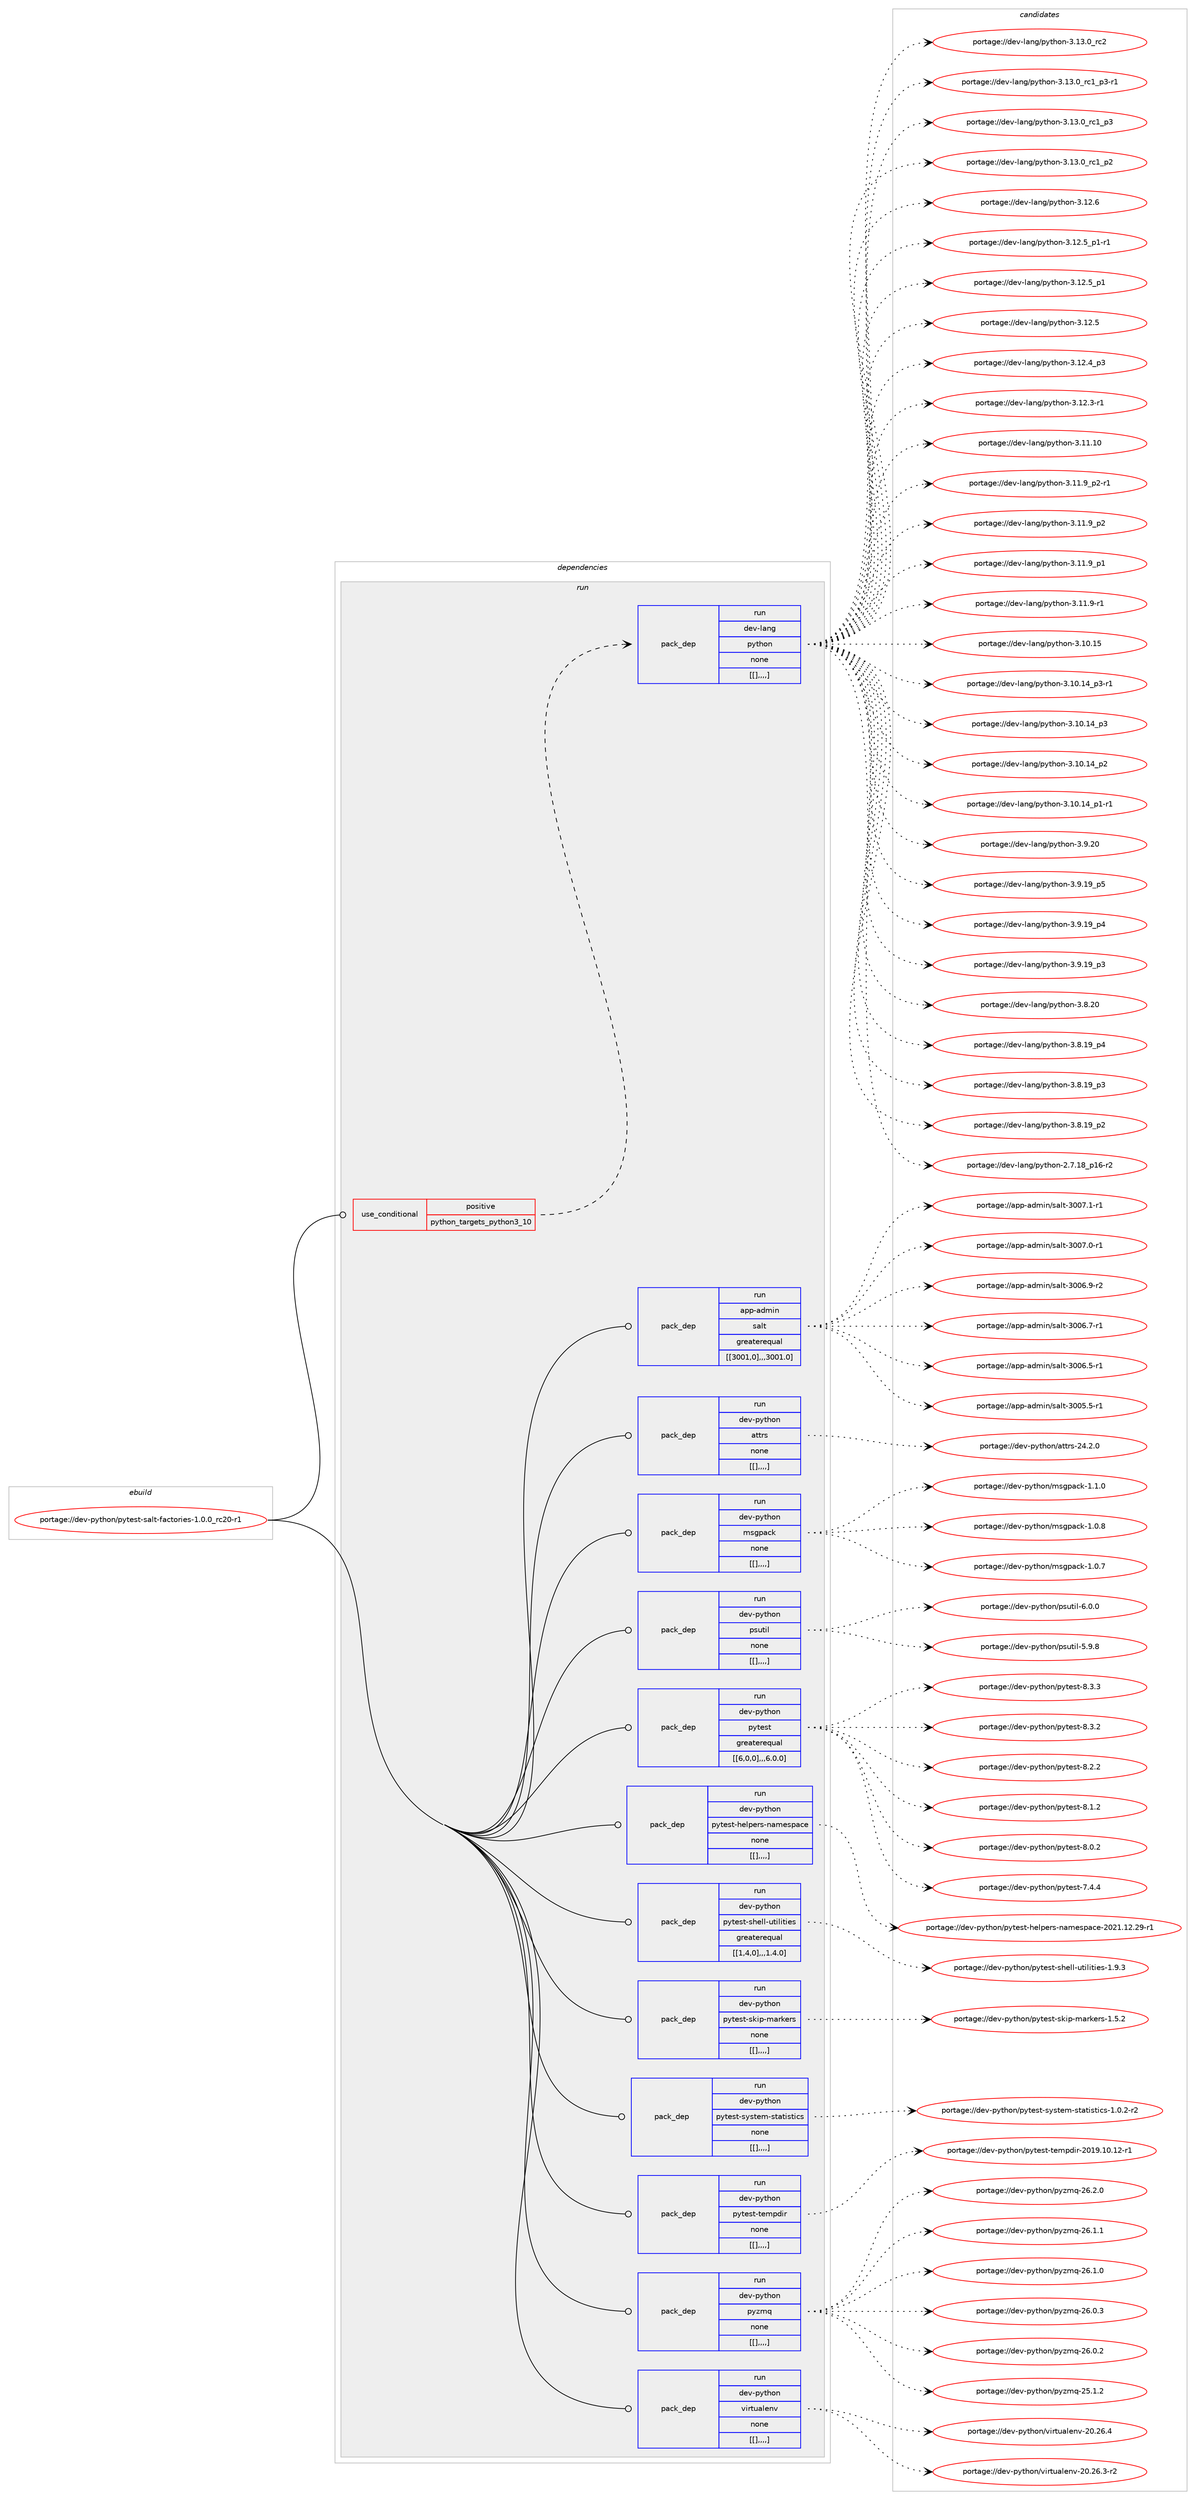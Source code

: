 digraph prolog {

# *************
# Graph options
# *************

newrank=true;
concentrate=true;
compound=true;
graph [rankdir=LR,fontname=Helvetica,fontsize=10,ranksep=1.5];#, ranksep=2.5, nodesep=0.2];
edge  [arrowhead=vee];
node  [fontname=Helvetica,fontsize=10];

# **********
# The ebuild
# **********

subgraph cluster_leftcol {
color=gray;
label=<<i>ebuild</i>>;
id [label="portage://dev-python/pytest-salt-factories-1.0.0_rc20-r1", color=red, width=4, href="../dev-python/pytest-salt-factories-1.0.0_rc20-r1.svg"];
}

# ****************
# The dependencies
# ****************

subgraph cluster_midcol {
color=gray;
label=<<i>dependencies</i>>;
subgraph cluster_compile {
fillcolor="#eeeeee";
style=filled;
label=<<i>compile</i>>;
}
subgraph cluster_compileandrun {
fillcolor="#eeeeee";
style=filled;
label=<<i>compile and run</i>>;
}
subgraph cluster_run {
fillcolor="#eeeeee";
style=filled;
label=<<i>run</i>>;
subgraph cond38994 {
dependency161311 [label=<<TABLE BORDER="0" CELLBORDER="1" CELLSPACING="0" CELLPADDING="4"><TR><TD ROWSPAN="3" CELLPADDING="10">use_conditional</TD></TR><TR><TD>positive</TD></TR><TR><TD>python_targets_python3_10</TD></TR></TABLE>>, shape=none, color=red];
subgraph pack121060 {
dependency161312 [label=<<TABLE BORDER="0" CELLBORDER="1" CELLSPACING="0" CELLPADDING="4" WIDTH="220"><TR><TD ROWSPAN="6" CELLPADDING="30">pack_dep</TD></TR><TR><TD WIDTH="110">run</TD></TR><TR><TD>dev-lang</TD></TR><TR><TD>python</TD></TR><TR><TD>none</TD></TR><TR><TD>[[],,,,]</TD></TR></TABLE>>, shape=none, color=blue];
}
dependency161311:e -> dependency161312:w [weight=20,style="dashed",arrowhead="vee"];
}
id:e -> dependency161311:w [weight=20,style="solid",arrowhead="odot"];
subgraph pack121061 {
dependency161313 [label=<<TABLE BORDER="0" CELLBORDER="1" CELLSPACING="0" CELLPADDING="4" WIDTH="220"><TR><TD ROWSPAN="6" CELLPADDING="30">pack_dep</TD></TR><TR><TD WIDTH="110">run</TD></TR><TR><TD>app-admin</TD></TR><TR><TD>salt</TD></TR><TR><TD>greaterequal</TD></TR><TR><TD>[[3001,0],,,3001.0]</TD></TR></TABLE>>, shape=none, color=blue];
}
id:e -> dependency161313:w [weight=20,style="solid",arrowhead="odot"];
subgraph pack121062 {
dependency161314 [label=<<TABLE BORDER="0" CELLBORDER="1" CELLSPACING="0" CELLPADDING="4" WIDTH="220"><TR><TD ROWSPAN="6" CELLPADDING="30">pack_dep</TD></TR><TR><TD WIDTH="110">run</TD></TR><TR><TD>dev-python</TD></TR><TR><TD>attrs</TD></TR><TR><TD>none</TD></TR><TR><TD>[[],,,,]</TD></TR></TABLE>>, shape=none, color=blue];
}
id:e -> dependency161314:w [weight=20,style="solid",arrowhead="odot"];
subgraph pack121063 {
dependency161315 [label=<<TABLE BORDER="0" CELLBORDER="1" CELLSPACING="0" CELLPADDING="4" WIDTH="220"><TR><TD ROWSPAN="6" CELLPADDING="30">pack_dep</TD></TR><TR><TD WIDTH="110">run</TD></TR><TR><TD>dev-python</TD></TR><TR><TD>msgpack</TD></TR><TR><TD>none</TD></TR><TR><TD>[[],,,,]</TD></TR></TABLE>>, shape=none, color=blue];
}
id:e -> dependency161315:w [weight=20,style="solid",arrowhead="odot"];
subgraph pack121064 {
dependency161316 [label=<<TABLE BORDER="0" CELLBORDER="1" CELLSPACING="0" CELLPADDING="4" WIDTH="220"><TR><TD ROWSPAN="6" CELLPADDING="30">pack_dep</TD></TR><TR><TD WIDTH="110">run</TD></TR><TR><TD>dev-python</TD></TR><TR><TD>psutil</TD></TR><TR><TD>none</TD></TR><TR><TD>[[],,,,]</TD></TR></TABLE>>, shape=none, color=blue];
}
id:e -> dependency161316:w [weight=20,style="solid",arrowhead="odot"];
subgraph pack121065 {
dependency161317 [label=<<TABLE BORDER="0" CELLBORDER="1" CELLSPACING="0" CELLPADDING="4" WIDTH="220"><TR><TD ROWSPAN="6" CELLPADDING="30">pack_dep</TD></TR><TR><TD WIDTH="110">run</TD></TR><TR><TD>dev-python</TD></TR><TR><TD>pytest</TD></TR><TR><TD>greaterequal</TD></TR><TR><TD>[[6,0,0],,,6.0.0]</TD></TR></TABLE>>, shape=none, color=blue];
}
id:e -> dependency161317:w [weight=20,style="solid",arrowhead="odot"];
subgraph pack121066 {
dependency161318 [label=<<TABLE BORDER="0" CELLBORDER="1" CELLSPACING="0" CELLPADDING="4" WIDTH="220"><TR><TD ROWSPAN="6" CELLPADDING="30">pack_dep</TD></TR><TR><TD WIDTH="110">run</TD></TR><TR><TD>dev-python</TD></TR><TR><TD>pytest-helpers-namespace</TD></TR><TR><TD>none</TD></TR><TR><TD>[[],,,,]</TD></TR></TABLE>>, shape=none, color=blue];
}
id:e -> dependency161318:w [weight=20,style="solid",arrowhead="odot"];
subgraph pack121067 {
dependency161319 [label=<<TABLE BORDER="0" CELLBORDER="1" CELLSPACING="0" CELLPADDING="4" WIDTH="220"><TR><TD ROWSPAN="6" CELLPADDING="30">pack_dep</TD></TR><TR><TD WIDTH="110">run</TD></TR><TR><TD>dev-python</TD></TR><TR><TD>pytest-shell-utilities</TD></TR><TR><TD>greaterequal</TD></TR><TR><TD>[[1,4,0],,,1.4.0]</TD></TR></TABLE>>, shape=none, color=blue];
}
id:e -> dependency161319:w [weight=20,style="solid",arrowhead="odot"];
subgraph pack121068 {
dependency161320 [label=<<TABLE BORDER="0" CELLBORDER="1" CELLSPACING="0" CELLPADDING="4" WIDTH="220"><TR><TD ROWSPAN="6" CELLPADDING="30">pack_dep</TD></TR><TR><TD WIDTH="110">run</TD></TR><TR><TD>dev-python</TD></TR><TR><TD>pytest-skip-markers</TD></TR><TR><TD>none</TD></TR><TR><TD>[[],,,,]</TD></TR></TABLE>>, shape=none, color=blue];
}
id:e -> dependency161320:w [weight=20,style="solid",arrowhead="odot"];
subgraph pack121069 {
dependency161321 [label=<<TABLE BORDER="0" CELLBORDER="1" CELLSPACING="0" CELLPADDING="4" WIDTH="220"><TR><TD ROWSPAN="6" CELLPADDING="30">pack_dep</TD></TR><TR><TD WIDTH="110">run</TD></TR><TR><TD>dev-python</TD></TR><TR><TD>pytest-system-statistics</TD></TR><TR><TD>none</TD></TR><TR><TD>[[],,,,]</TD></TR></TABLE>>, shape=none, color=blue];
}
id:e -> dependency161321:w [weight=20,style="solid",arrowhead="odot"];
subgraph pack121070 {
dependency161322 [label=<<TABLE BORDER="0" CELLBORDER="1" CELLSPACING="0" CELLPADDING="4" WIDTH="220"><TR><TD ROWSPAN="6" CELLPADDING="30">pack_dep</TD></TR><TR><TD WIDTH="110">run</TD></TR><TR><TD>dev-python</TD></TR><TR><TD>pytest-tempdir</TD></TR><TR><TD>none</TD></TR><TR><TD>[[],,,,]</TD></TR></TABLE>>, shape=none, color=blue];
}
id:e -> dependency161322:w [weight=20,style="solid",arrowhead="odot"];
subgraph pack121071 {
dependency161323 [label=<<TABLE BORDER="0" CELLBORDER="1" CELLSPACING="0" CELLPADDING="4" WIDTH="220"><TR><TD ROWSPAN="6" CELLPADDING="30">pack_dep</TD></TR><TR><TD WIDTH="110">run</TD></TR><TR><TD>dev-python</TD></TR><TR><TD>pyzmq</TD></TR><TR><TD>none</TD></TR><TR><TD>[[],,,,]</TD></TR></TABLE>>, shape=none, color=blue];
}
id:e -> dependency161323:w [weight=20,style="solid",arrowhead="odot"];
subgraph pack121072 {
dependency161324 [label=<<TABLE BORDER="0" CELLBORDER="1" CELLSPACING="0" CELLPADDING="4" WIDTH="220"><TR><TD ROWSPAN="6" CELLPADDING="30">pack_dep</TD></TR><TR><TD WIDTH="110">run</TD></TR><TR><TD>dev-python</TD></TR><TR><TD>virtualenv</TD></TR><TR><TD>none</TD></TR><TR><TD>[[],,,,]</TD></TR></TABLE>>, shape=none, color=blue];
}
id:e -> dependency161324:w [weight=20,style="solid",arrowhead="odot"];
}
}

# **************
# The candidates
# **************

subgraph cluster_choices {
rank=same;
color=gray;
label=<<i>candidates</i>>;

subgraph choice121060 {
color=black;
nodesep=1;
choice10010111845108971101034711212111610411111045514649514648951149950 [label="portage://dev-lang/python-3.13.0_rc2", color=red, width=4,href="../dev-lang/python-3.13.0_rc2.svg"];
choice1001011184510897110103471121211161041111104551464951464895114994995112514511449 [label="portage://dev-lang/python-3.13.0_rc1_p3-r1", color=red, width=4,href="../dev-lang/python-3.13.0_rc1_p3-r1.svg"];
choice100101118451089711010347112121116104111110455146495146489511499499511251 [label="portage://dev-lang/python-3.13.0_rc1_p3", color=red, width=4,href="../dev-lang/python-3.13.0_rc1_p3.svg"];
choice100101118451089711010347112121116104111110455146495146489511499499511250 [label="portage://dev-lang/python-3.13.0_rc1_p2", color=red, width=4,href="../dev-lang/python-3.13.0_rc1_p2.svg"];
choice10010111845108971101034711212111610411111045514649504654 [label="portage://dev-lang/python-3.12.6", color=red, width=4,href="../dev-lang/python-3.12.6.svg"];
choice1001011184510897110103471121211161041111104551464950465395112494511449 [label="portage://dev-lang/python-3.12.5_p1-r1", color=red, width=4,href="../dev-lang/python-3.12.5_p1-r1.svg"];
choice100101118451089711010347112121116104111110455146495046539511249 [label="portage://dev-lang/python-3.12.5_p1", color=red, width=4,href="../dev-lang/python-3.12.5_p1.svg"];
choice10010111845108971101034711212111610411111045514649504653 [label="portage://dev-lang/python-3.12.5", color=red, width=4,href="../dev-lang/python-3.12.5.svg"];
choice100101118451089711010347112121116104111110455146495046529511251 [label="portage://dev-lang/python-3.12.4_p3", color=red, width=4,href="../dev-lang/python-3.12.4_p3.svg"];
choice100101118451089711010347112121116104111110455146495046514511449 [label="portage://dev-lang/python-3.12.3-r1", color=red, width=4,href="../dev-lang/python-3.12.3-r1.svg"];
choice1001011184510897110103471121211161041111104551464949464948 [label="portage://dev-lang/python-3.11.10", color=red, width=4,href="../dev-lang/python-3.11.10.svg"];
choice1001011184510897110103471121211161041111104551464949465795112504511449 [label="portage://dev-lang/python-3.11.9_p2-r1", color=red, width=4,href="../dev-lang/python-3.11.9_p2-r1.svg"];
choice100101118451089711010347112121116104111110455146494946579511250 [label="portage://dev-lang/python-3.11.9_p2", color=red, width=4,href="../dev-lang/python-3.11.9_p2.svg"];
choice100101118451089711010347112121116104111110455146494946579511249 [label="portage://dev-lang/python-3.11.9_p1", color=red, width=4,href="../dev-lang/python-3.11.9_p1.svg"];
choice100101118451089711010347112121116104111110455146494946574511449 [label="portage://dev-lang/python-3.11.9-r1", color=red, width=4,href="../dev-lang/python-3.11.9-r1.svg"];
choice1001011184510897110103471121211161041111104551464948464953 [label="portage://dev-lang/python-3.10.15", color=red, width=4,href="../dev-lang/python-3.10.15.svg"];
choice100101118451089711010347112121116104111110455146494846495295112514511449 [label="portage://dev-lang/python-3.10.14_p3-r1", color=red, width=4,href="../dev-lang/python-3.10.14_p3-r1.svg"];
choice10010111845108971101034711212111610411111045514649484649529511251 [label="portage://dev-lang/python-3.10.14_p3", color=red, width=4,href="../dev-lang/python-3.10.14_p3.svg"];
choice10010111845108971101034711212111610411111045514649484649529511250 [label="portage://dev-lang/python-3.10.14_p2", color=red, width=4,href="../dev-lang/python-3.10.14_p2.svg"];
choice100101118451089711010347112121116104111110455146494846495295112494511449 [label="portage://dev-lang/python-3.10.14_p1-r1", color=red, width=4,href="../dev-lang/python-3.10.14_p1-r1.svg"];
choice10010111845108971101034711212111610411111045514657465048 [label="portage://dev-lang/python-3.9.20", color=red, width=4,href="../dev-lang/python-3.9.20.svg"];
choice100101118451089711010347112121116104111110455146574649579511253 [label="portage://dev-lang/python-3.9.19_p5", color=red, width=4,href="../dev-lang/python-3.9.19_p5.svg"];
choice100101118451089711010347112121116104111110455146574649579511252 [label="portage://dev-lang/python-3.9.19_p4", color=red, width=4,href="../dev-lang/python-3.9.19_p4.svg"];
choice100101118451089711010347112121116104111110455146574649579511251 [label="portage://dev-lang/python-3.9.19_p3", color=red, width=4,href="../dev-lang/python-3.9.19_p3.svg"];
choice10010111845108971101034711212111610411111045514656465048 [label="portage://dev-lang/python-3.8.20", color=red, width=4,href="../dev-lang/python-3.8.20.svg"];
choice100101118451089711010347112121116104111110455146564649579511252 [label="portage://dev-lang/python-3.8.19_p4", color=red, width=4,href="../dev-lang/python-3.8.19_p4.svg"];
choice100101118451089711010347112121116104111110455146564649579511251 [label="portage://dev-lang/python-3.8.19_p3", color=red, width=4,href="../dev-lang/python-3.8.19_p3.svg"];
choice100101118451089711010347112121116104111110455146564649579511250 [label="portage://dev-lang/python-3.8.19_p2", color=red, width=4,href="../dev-lang/python-3.8.19_p2.svg"];
choice100101118451089711010347112121116104111110455046554649569511249544511450 [label="portage://dev-lang/python-2.7.18_p16-r2", color=red, width=4,href="../dev-lang/python-2.7.18_p16-r2.svg"];
dependency161312:e -> choice10010111845108971101034711212111610411111045514649514648951149950:w [style=dotted,weight="100"];
dependency161312:e -> choice1001011184510897110103471121211161041111104551464951464895114994995112514511449:w [style=dotted,weight="100"];
dependency161312:e -> choice100101118451089711010347112121116104111110455146495146489511499499511251:w [style=dotted,weight="100"];
dependency161312:e -> choice100101118451089711010347112121116104111110455146495146489511499499511250:w [style=dotted,weight="100"];
dependency161312:e -> choice10010111845108971101034711212111610411111045514649504654:w [style=dotted,weight="100"];
dependency161312:e -> choice1001011184510897110103471121211161041111104551464950465395112494511449:w [style=dotted,weight="100"];
dependency161312:e -> choice100101118451089711010347112121116104111110455146495046539511249:w [style=dotted,weight="100"];
dependency161312:e -> choice10010111845108971101034711212111610411111045514649504653:w [style=dotted,weight="100"];
dependency161312:e -> choice100101118451089711010347112121116104111110455146495046529511251:w [style=dotted,weight="100"];
dependency161312:e -> choice100101118451089711010347112121116104111110455146495046514511449:w [style=dotted,weight="100"];
dependency161312:e -> choice1001011184510897110103471121211161041111104551464949464948:w [style=dotted,weight="100"];
dependency161312:e -> choice1001011184510897110103471121211161041111104551464949465795112504511449:w [style=dotted,weight="100"];
dependency161312:e -> choice100101118451089711010347112121116104111110455146494946579511250:w [style=dotted,weight="100"];
dependency161312:e -> choice100101118451089711010347112121116104111110455146494946579511249:w [style=dotted,weight="100"];
dependency161312:e -> choice100101118451089711010347112121116104111110455146494946574511449:w [style=dotted,weight="100"];
dependency161312:e -> choice1001011184510897110103471121211161041111104551464948464953:w [style=dotted,weight="100"];
dependency161312:e -> choice100101118451089711010347112121116104111110455146494846495295112514511449:w [style=dotted,weight="100"];
dependency161312:e -> choice10010111845108971101034711212111610411111045514649484649529511251:w [style=dotted,weight="100"];
dependency161312:e -> choice10010111845108971101034711212111610411111045514649484649529511250:w [style=dotted,weight="100"];
dependency161312:e -> choice100101118451089711010347112121116104111110455146494846495295112494511449:w [style=dotted,weight="100"];
dependency161312:e -> choice10010111845108971101034711212111610411111045514657465048:w [style=dotted,weight="100"];
dependency161312:e -> choice100101118451089711010347112121116104111110455146574649579511253:w [style=dotted,weight="100"];
dependency161312:e -> choice100101118451089711010347112121116104111110455146574649579511252:w [style=dotted,weight="100"];
dependency161312:e -> choice100101118451089711010347112121116104111110455146574649579511251:w [style=dotted,weight="100"];
dependency161312:e -> choice10010111845108971101034711212111610411111045514656465048:w [style=dotted,weight="100"];
dependency161312:e -> choice100101118451089711010347112121116104111110455146564649579511252:w [style=dotted,weight="100"];
dependency161312:e -> choice100101118451089711010347112121116104111110455146564649579511251:w [style=dotted,weight="100"];
dependency161312:e -> choice100101118451089711010347112121116104111110455146564649579511250:w [style=dotted,weight="100"];
dependency161312:e -> choice100101118451089711010347112121116104111110455046554649569511249544511450:w [style=dotted,weight="100"];
}
subgraph choice121061 {
color=black;
nodesep=1;
choice9711211245971001091051104711597108116455148485546494511449 [label="portage://app-admin/salt-3007.1-r1", color=red, width=4,href="../app-admin/salt-3007.1-r1.svg"];
choice9711211245971001091051104711597108116455148485546484511449 [label="portage://app-admin/salt-3007.0-r1", color=red, width=4,href="../app-admin/salt-3007.0-r1.svg"];
choice9711211245971001091051104711597108116455148485446574511450 [label="portage://app-admin/salt-3006.9-r2", color=red, width=4,href="../app-admin/salt-3006.9-r2.svg"];
choice9711211245971001091051104711597108116455148485446554511449 [label="portage://app-admin/salt-3006.7-r1", color=red, width=4,href="../app-admin/salt-3006.7-r1.svg"];
choice9711211245971001091051104711597108116455148485446534511449 [label="portage://app-admin/salt-3006.5-r1", color=red, width=4,href="../app-admin/salt-3006.5-r1.svg"];
choice9711211245971001091051104711597108116455148485346534511449 [label="portage://app-admin/salt-3005.5-r1", color=red, width=4,href="../app-admin/salt-3005.5-r1.svg"];
dependency161313:e -> choice9711211245971001091051104711597108116455148485546494511449:w [style=dotted,weight="100"];
dependency161313:e -> choice9711211245971001091051104711597108116455148485546484511449:w [style=dotted,weight="100"];
dependency161313:e -> choice9711211245971001091051104711597108116455148485446574511450:w [style=dotted,weight="100"];
dependency161313:e -> choice9711211245971001091051104711597108116455148485446554511449:w [style=dotted,weight="100"];
dependency161313:e -> choice9711211245971001091051104711597108116455148485446534511449:w [style=dotted,weight="100"];
dependency161313:e -> choice9711211245971001091051104711597108116455148485346534511449:w [style=dotted,weight="100"];
}
subgraph choice121062 {
color=black;
nodesep=1;
choice10010111845112121116104111110479711611611411545505246504648 [label="portage://dev-python/attrs-24.2.0", color=red, width=4,href="../dev-python/attrs-24.2.0.svg"];
dependency161314:e -> choice10010111845112121116104111110479711611611411545505246504648:w [style=dotted,weight="100"];
}
subgraph choice121063 {
color=black;
nodesep=1;
choice10010111845112121116104111110471091151031129799107454946494648 [label="portage://dev-python/msgpack-1.1.0", color=red, width=4,href="../dev-python/msgpack-1.1.0.svg"];
choice10010111845112121116104111110471091151031129799107454946484656 [label="portage://dev-python/msgpack-1.0.8", color=red, width=4,href="../dev-python/msgpack-1.0.8.svg"];
choice10010111845112121116104111110471091151031129799107454946484655 [label="portage://dev-python/msgpack-1.0.7", color=red, width=4,href="../dev-python/msgpack-1.0.7.svg"];
dependency161315:e -> choice10010111845112121116104111110471091151031129799107454946494648:w [style=dotted,weight="100"];
dependency161315:e -> choice10010111845112121116104111110471091151031129799107454946484656:w [style=dotted,weight="100"];
dependency161315:e -> choice10010111845112121116104111110471091151031129799107454946484655:w [style=dotted,weight="100"];
}
subgraph choice121064 {
color=black;
nodesep=1;
choice1001011184511212111610411111047112115117116105108455446484648 [label="portage://dev-python/psutil-6.0.0", color=red, width=4,href="../dev-python/psutil-6.0.0.svg"];
choice1001011184511212111610411111047112115117116105108455346574656 [label="portage://dev-python/psutil-5.9.8", color=red, width=4,href="../dev-python/psutil-5.9.8.svg"];
dependency161316:e -> choice1001011184511212111610411111047112115117116105108455446484648:w [style=dotted,weight="100"];
dependency161316:e -> choice1001011184511212111610411111047112115117116105108455346574656:w [style=dotted,weight="100"];
}
subgraph choice121065 {
color=black;
nodesep=1;
choice1001011184511212111610411111047112121116101115116455646514651 [label="portage://dev-python/pytest-8.3.3", color=red, width=4,href="../dev-python/pytest-8.3.3.svg"];
choice1001011184511212111610411111047112121116101115116455646514650 [label="portage://dev-python/pytest-8.3.2", color=red, width=4,href="../dev-python/pytest-8.3.2.svg"];
choice1001011184511212111610411111047112121116101115116455646504650 [label="portage://dev-python/pytest-8.2.2", color=red, width=4,href="../dev-python/pytest-8.2.2.svg"];
choice1001011184511212111610411111047112121116101115116455646494650 [label="portage://dev-python/pytest-8.1.2", color=red, width=4,href="../dev-python/pytest-8.1.2.svg"];
choice1001011184511212111610411111047112121116101115116455646484650 [label="portage://dev-python/pytest-8.0.2", color=red, width=4,href="../dev-python/pytest-8.0.2.svg"];
choice1001011184511212111610411111047112121116101115116455546524652 [label="portage://dev-python/pytest-7.4.4", color=red, width=4,href="../dev-python/pytest-7.4.4.svg"];
dependency161317:e -> choice1001011184511212111610411111047112121116101115116455646514651:w [style=dotted,weight="100"];
dependency161317:e -> choice1001011184511212111610411111047112121116101115116455646514650:w [style=dotted,weight="100"];
dependency161317:e -> choice1001011184511212111610411111047112121116101115116455646504650:w [style=dotted,weight="100"];
dependency161317:e -> choice1001011184511212111610411111047112121116101115116455646494650:w [style=dotted,weight="100"];
dependency161317:e -> choice1001011184511212111610411111047112121116101115116455646484650:w [style=dotted,weight="100"];
dependency161317:e -> choice1001011184511212111610411111047112121116101115116455546524652:w [style=dotted,weight="100"];
}
subgraph choice121066 {
color=black;
nodesep=1;
choice1001011184511212111610411111047112121116101115116451041011081121011141154511097109101115112979910145504850494649504650574511449 [label="portage://dev-python/pytest-helpers-namespace-2021.12.29-r1", color=red, width=4,href="../dev-python/pytest-helpers-namespace-2021.12.29-r1.svg"];
dependency161318:e -> choice1001011184511212111610411111047112121116101115116451041011081121011141154511097109101115112979910145504850494649504650574511449:w [style=dotted,weight="100"];
}
subgraph choice121067 {
color=black;
nodesep=1;
choice10010111845112121116104111110471121211161011151164511510410110810845117116105108105116105101115454946574651 [label="portage://dev-python/pytest-shell-utilities-1.9.3", color=red, width=4,href="../dev-python/pytest-shell-utilities-1.9.3.svg"];
dependency161319:e -> choice10010111845112121116104111110471121211161011151164511510410110810845117116105108105116105101115454946574651:w [style=dotted,weight="100"];
}
subgraph choice121068 {
color=black;
nodesep=1;
choice1001011184511212111610411111047112121116101115116451151071051124510997114107101114115454946534650 [label="portage://dev-python/pytest-skip-markers-1.5.2", color=red, width=4,href="../dev-python/pytest-skip-markers-1.5.2.svg"];
dependency161320:e -> choice1001011184511212111610411111047112121116101115116451151071051124510997114107101114115454946534650:w [style=dotted,weight="100"];
}
subgraph choice121069 {
color=black;
nodesep=1;
choice1001011184511212111610411111047112121116101115116451151211151161011094511511697116105115116105991154549464846504511450 [label="portage://dev-python/pytest-system-statistics-1.0.2-r2", color=red, width=4,href="../dev-python/pytest-system-statistics-1.0.2-r2.svg"];
dependency161321:e -> choice1001011184511212111610411111047112121116101115116451151211151161011094511511697116105115116105991154549464846504511450:w [style=dotted,weight="100"];
}
subgraph choice121070 {
color=black;
nodesep=1;
choice10010111845112121116104111110471121211161011151164511610110911210010511445504849574649484649504511449 [label="portage://dev-python/pytest-tempdir-2019.10.12-r1", color=red, width=4,href="../dev-python/pytest-tempdir-2019.10.12-r1.svg"];
dependency161322:e -> choice10010111845112121116104111110471121211161011151164511610110911210010511445504849574649484649504511449:w [style=dotted,weight="100"];
}
subgraph choice121071 {
color=black;
nodesep=1;
choice100101118451121211161041111104711212112210911345505446504648 [label="portage://dev-python/pyzmq-26.2.0", color=red, width=4,href="../dev-python/pyzmq-26.2.0.svg"];
choice100101118451121211161041111104711212112210911345505446494649 [label="portage://dev-python/pyzmq-26.1.1", color=red, width=4,href="../dev-python/pyzmq-26.1.1.svg"];
choice100101118451121211161041111104711212112210911345505446494648 [label="portage://dev-python/pyzmq-26.1.0", color=red, width=4,href="../dev-python/pyzmq-26.1.0.svg"];
choice100101118451121211161041111104711212112210911345505446484651 [label="portage://dev-python/pyzmq-26.0.3", color=red, width=4,href="../dev-python/pyzmq-26.0.3.svg"];
choice100101118451121211161041111104711212112210911345505446484650 [label="portage://dev-python/pyzmq-26.0.2", color=red, width=4,href="../dev-python/pyzmq-26.0.2.svg"];
choice100101118451121211161041111104711212112210911345505346494650 [label="portage://dev-python/pyzmq-25.1.2", color=red, width=4,href="../dev-python/pyzmq-25.1.2.svg"];
dependency161323:e -> choice100101118451121211161041111104711212112210911345505446504648:w [style=dotted,weight="100"];
dependency161323:e -> choice100101118451121211161041111104711212112210911345505446494649:w [style=dotted,weight="100"];
dependency161323:e -> choice100101118451121211161041111104711212112210911345505446494648:w [style=dotted,weight="100"];
dependency161323:e -> choice100101118451121211161041111104711212112210911345505446484651:w [style=dotted,weight="100"];
dependency161323:e -> choice100101118451121211161041111104711212112210911345505446484650:w [style=dotted,weight="100"];
dependency161323:e -> choice100101118451121211161041111104711212112210911345505346494650:w [style=dotted,weight="100"];
}
subgraph choice121072 {
color=black;
nodesep=1;
choice1001011184511212111610411111047118105114116117971081011101184550484650544652 [label="portage://dev-python/virtualenv-20.26.4", color=red, width=4,href="../dev-python/virtualenv-20.26.4.svg"];
choice10010111845112121116104111110471181051141161179710810111011845504846505446514511450 [label="portage://dev-python/virtualenv-20.26.3-r2", color=red, width=4,href="../dev-python/virtualenv-20.26.3-r2.svg"];
dependency161324:e -> choice1001011184511212111610411111047118105114116117971081011101184550484650544652:w [style=dotted,weight="100"];
dependency161324:e -> choice10010111845112121116104111110471181051141161179710810111011845504846505446514511450:w [style=dotted,weight="100"];
}
}

}
